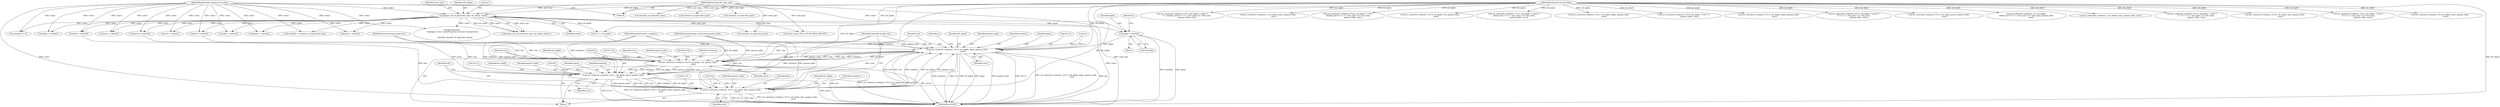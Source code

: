 digraph "1_Android_9d4853418ab2f754c2b63e091c29c5529b8b86ca_14@pointer" {
"1000672" [label="(Call,alpha = colors[4])"];
"1000132" [label="(Call,image_size_of_type(color_type, bit_depth, colors))"];
"1000122" [label="(MethodParameterIn,int color_type)"];
"1000123" [label="(MethodParameterIn,int bit_depth)"];
"1000126" [label="(MethodParameterIn,unsigned int *colors)"];
"1000724" [label="(Call,set_value(row, rowbytes, 4*x+3, bit_depth, alpha, gamma_table,\n                     conv))"];
"1000688" [label="(Call,set_value(row, rowbytes, 4*x+0, bit_depth, red, gamma_table,\n                     conv))"];
"1000700" [label="(Call,set_value(row, rowbytes, 4*x+1, bit_depth, green, gamma_table,\n                     conv))"];
"1000712" [label="(Call,set_value(row, rowbytes, 4*x+2, bit_depth, blue, gamma_table,\n                     conv))"];
"1000711" [label="(Identifier,conv)"];
"1000723" [label="(Identifier,conv)"];
"1000453" [label="(Call,set_value(row, rowbytes, 4*x+3, bit_depth, /* alpha */\n                  Y + ((depth_max-Y) * x * 2 + size_max) / (2 * size_max),\n                  gamma_table, conv))"];
"1000699" [label="(Identifier,conv)"];
"1000715" [label="(Call,4*x+2)"];
"1000672" [label="(Call,alpha = colors[4])"];
"1000120" [label="(MethodParameterIn,size_t rowbytes)"];
"1000526" [label="(Call,set_value(row, rowbytes, x, bit_depth, luma, gamma_table,\n                     conv))"];
"1000680" [label="(Identifier,x)"];
"1000686" [label="(Identifier,x)"];
"1000131" [label="(Call,image_size_of_type(color_type, bit_depth, colors)-1)"];
"1000691" [label="(Call,4*x+0)"];
"1000383" [label="(Call,set_value(row, rowbytes, 4*x+0, bit_depth, /* red */\n ((depth_max-Y) * x * 2 + size_max) / (2 * size_max),\n                  gamma_table, conv))"];
"1000505" [label="(Call,channels_of_type(color_type))"];
"1000713" [label="(Identifier,row)"];
"1000586" [label="(Call,red = colors[1])"];
"1000734" [label="(Identifier,gamma_table)"];
"1000134" [label="(Identifier,bit_depth)"];
"1000122" [label="(MethodParameterIn,int color_type)"];
"1000702" [label="(Identifier,rowbytes)"];
"1000712" [label="(Call,set_value(row, rowbytes, 4*x+2, bit_depth, blue, gamma_table,\n                     conv))"];
"1000688" [label="(Call,set_value(row, rowbytes, 4*x+0, bit_depth, red, gamma_table,\n                     conv))"];
"1000703" [label="(Call,4*x+1)"];
"1000614" [label="(Call,set_value(row, rowbytes, 3*x+0, bit_depth, red, gamma_table,\n                     conv))"];
"1000726" [label="(Identifier,rowbytes)"];
"1000751" [label="(Call,channels_of_type(color_type))"];
"1000502" [label="(Call,channels_of_type(color_type))"];
"1000125" [label="(MethodParameterIn,double conv)"];
"1000666" [label="(Call,blue = colors[3])"];
"1000136" [label="(Literal,1)"];
"1000498" [label="(Call,colors[0] == channels_of_type(color_type))"];
"1000311" [label="(Call,set_value(row, rowbytes, 3*x+1, bit_depth, /* green */\n (depth_max * x * 2 + size_max) / (2 * size_max),\n                  gamma_table, conv))"];
"1000716" [label="(Call,4*x)"];
"1000708" [label="(Identifier,bit_depth)"];
"1000687" [label="(Block,)"];
"1000259" [label="(Call,set_value(row, rowbytes, 2*x+1, bit_depth, alpha, gamma_table,\n                  conv))"];
"1000697" [label="(Identifier,red)"];
"1000674" [label="(Call,colors[4])"];
"1000733" [label="(Identifier,alpha)"];
"1000126" [label="(MethodParameterIn,unsigned int *colors)"];
"1000710" [label="(Identifier,gamma_table)"];
"1000132" [label="(Call,image_size_of_type(color_type, bit_depth, colors))"];
"1000488" [label="(Call,color_type & PNG_COLOR_MASK_PALETTE)"];
"1000690" [label="(Identifier,rowbytes)"];
"1000299" [label="(Call,set_value(row, rowbytes, 3*x+0, bit_depth, /* red */ Y,\n                     gamma_table, conv))"];
"1000696" [label="(Identifier,bit_depth)"];
"1000722" [label="(Identifier,gamma_table)"];
"1000692" [label="(Call,4*x)"];
"1000570" [label="(Call,set_value(row, rowbytes, 2*x+1, bit_depth, alpha, gamma_table,\n                     conv))"];
"1000133" [label="(Identifier,color_type)"];
"1000141" [label="(Call,1U << bit_depth)"];
"1000511" [label="(Call,luma = colors[1])"];
"1000407" [label="(Call,set_value(row, rowbytes, 4*x+1, bit_depth, /* green */\n (Y * x * 2 + size_max) / (2 * size_max),\n                  gamma_table, conv))"];
"1000701" [label="(Identifier,row)"];
"1000724" [label="(Call,set_value(row, rowbytes, 4*x+3, bit_depth, alpha, gamma_table,\n                     conv))"];
"1000704" [label="(Call,4*x)"];
"1000626" [label="(Call,set_value(row, rowbytes, 3*x+1, bit_depth, green, gamma_table,\n                     conv))"];
"1000721" [label="(Identifier,blue)"];
"1000239" [label="(Call,set_value(row, rowbytes, 2*x, bit_depth,\n (depth_max * x * 2 + size_max) / (2 * size_max), gamma_table,\n                  conv))"];
"1000725" [label="(Identifier,row)"];
"1000660" [label="(Call,green = colors[2])"];
"1000673" [label="(Identifier,alpha)"];
"1000203" [label="(Call,set_value(row, rowbytes, x, bit_depth, luma, gamma_table, conv))"];
"1000689" [label="(Identifier,row)"];
"1000720" [label="(Identifier,bit_depth)"];
"1000429" [label="(Call,set_value(row, rowbytes, 4*x+2, bit_depth, /* blue */\n                  Y - (Y * x * 2 + size_max) / (2 * size_max),\n                  gamma_table, conv))"];
"1000709" [label="(Identifier,green)"];
"1000146" [label="(Call,colors[0] == 0)"];
"1000700" [label="(Call,set_value(row, rowbytes, 4*x+1, bit_depth, green, gamma_table,\n                     conv))"];
"1000638" [label="(Call,set_value(row, rowbytes, 3*x+2, bit_depth, blue, gamma_table,\n                     conv))"];
"1000727" [label="(Call,4*x+3)"];
"1000652" [label="(Block,)"];
"1000654" [label="(Call,red = colors[1])"];
"1000333" [label="(Call,set_value(row, rowbytes, 3*x+2, bit_depth, /* blue */\n (Y * x * 2 + size_max) / (2 * size_max),\n                  gamma_table, conv))"];
"1000560" [label="(Call,set_value(row, rowbytes, 2*x, bit_depth, luma, gamma_table,\n                     conv))"];
"1000714" [label="(Identifier,rowbytes)"];
"1000119" [label="(MethodParameterIn,png_bytep row)"];
"1000124" [label="(MethodParameterIn,png_const_bytep gamma_table)"];
"1000135" [label="(Identifier,colors)"];
"1000123" [label="(MethodParameterIn,int bit_depth)"];
"1000152" [label="(Call,channels_of_type(color_type))"];
"1000728" [label="(Call,4*x)"];
"1000735" [label="(Identifier,conv)"];
"1000698" [label="(Identifier,gamma_table)"];
"1000598" [label="(Call,blue = colors[3])"];
"1000544" [label="(Call,alpha = colors[2])"];
"1000592" [label="(Call,green = colors[2])"];
"1000745" [label="(Call,fprintf(stderr,\n \"makepng: --color: count(%u) does not match channels(%u)\n\",\n\n          colors[0], channels_of_type(color_type)))"];
"1000538" [label="(Call,luma = colors[1])"];
"1000732" [label="(Identifier,bit_depth)"];
"1000755" [label="(MethodReturn,RET)"];
"1000672" -> "1000652"  [label="AST: "];
"1000672" -> "1000674"  [label="CFG: "];
"1000673" -> "1000672"  [label="AST: "];
"1000674" -> "1000672"  [label="AST: "];
"1000680" -> "1000672"  [label="CFG: "];
"1000672" -> "1000755"  [label="DDG: colors[4]"];
"1000672" -> "1000755"  [label="DDG: alpha"];
"1000132" -> "1000672"  [label="DDG: colors"];
"1000126" -> "1000672"  [label="DDG: colors"];
"1000672" -> "1000724"  [label="DDG: alpha"];
"1000132" -> "1000131"  [label="AST: "];
"1000132" -> "1000135"  [label="CFG: "];
"1000133" -> "1000132"  [label="AST: "];
"1000134" -> "1000132"  [label="AST: "];
"1000135" -> "1000132"  [label="AST: "];
"1000136" -> "1000132"  [label="CFG: "];
"1000132" -> "1000755"  [label="DDG: colors"];
"1000132" -> "1000131"  [label="DDG: color_type"];
"1000132" -> "1000131"  [label="DDG: bit_depth"];
"1000132" -> "1000131"  [label="DDG: colors"];
"1000122" -> "1000132"  [label="DDG: color_type"];
"1000123" -> "1000132"  [label="DDG: bit_depth"];
"1000126" -> "1000132"  [label="DDG: colors"];
"1000132" -> "1000141"  [label="DDG: bit_depth"];
"1000132" -> "1000146"  [label="DDG: colors"];
"1000132" -> "1000152"  [label="DDG: color_type"];
"1000132" -> "1000488"  [label="DDG: color_type"];
"1000132" -> "1000498"  [label="DDG: colors"];
"1000132" -> "1000511"  [label="DDG: colors"];
"1000132" -> "1000538"  [label="DDG: colors"];
"1000132" -> "1000544"  [label="DDG: colors"];
"1000132" -> "1000586"  [label="DDG: colors"];
"1000132" -> "1000592"  [label="DDG: colors"];
"1000132" -> "1000598"  [label="DDG: colors"];
"1000132" -> "1000654"  [label="DDG: colors"];
"1000132" -> "1000660"  [label="DDG: colors"];
"1000132" -> "1000666"  [label="DDG: colors"];
"1000132" -> "1000745"  [label="DDG: colors"];
"1000122" -> "1000118"  [label="AST: "];
"1000122" -> "1000755"  [label="DDG: color_type"];
"1000122" -> "1000152"  [label="DDG: color_type"];
"1000122" -> "1000488"  [label="DDG: color_type"];
"1000122" -> "1000502"  [label="DDG: color_type"];
"1000122" -> "1000505"  [label="DDG: color_type"];
"1000122" -> "1000751"  [label="DDG: color_type"];
"1000123" -> "1000118"  [label="AST: "];
"1000123" -> "1000755"  [label="DDG: bit_depth"];
"1000123" -> "1000141"  [label="DDG: bit_depth"];
"1000123" -> "1000203"  [label="DDG: bit_depth"];
"1000123" -> "1000239"  [label="DDG: bit_depth"];
"1000123" -> "1000259"  [label="DDG: bit_depth"];
"1000123" -> "1000299"  [label="DDG: bit_depth"];
"1000123" -> "1000311"  [label="DDG: bit_depth"];
"1000123" -> "1000333"  [label="DDG: bit_depth"];
"1000123" -> "1000383"  [label="DDG: bit_depth"];
"1000123" -> "1000407"  [label="DDG: bit_depth"];
"1000123" -> "1000429"  [label="DDG: bit_depth"];
"1000123" -> "1000453"  [label="DDG: bit_depth"];
"1000123" -> "1000526"  [label="DDG: bit_depth"];
"1000123" -> "1000560"  [label="DDG: bit_depth"];
"1000123" -> "1000570"  [label="DDG: bit_depth"];
"1000123" -> "1000614"  [label="DDG: bit_depth"];
"1000123" -> "1000626"  [label="DDG: bit_depth"];
"1000123" -> "1000638"  [label="DDG: bit_depth"];
"1000123" -> "1000688"  [label="DDG: bit_depth"];
"1000123" -> "1000700"  [label="DDG: bit_depth"];
"1000123" -> "1000712"  [label="DDG: bit_depth"];
"1000123" -> "1000724"  [label="DDG: bit_depth"];
"1000126" -> "1000118"  [label="AST: "];
"1000126" -> "1000755"  [label="DDG: colors"];
"1000126" -> "1000146"  [label="DDG: colors"];
"1000126" -> "1000498"  [label="DDG: colors"];
"1000126" -> "1000511"  [label="DDG: colors"];
"1000126" -> "1000538"  [label="DDG: colors"];
"1000126" -> "1000544"  [label="DDG: colors"];
"1000126" -> "1000586"  [label="DDG: colors"];
"1000126" -> "1000592"  [label="DDG: colors"];
"1000126" -> "1000598"  [label="DDG: colors"];
"1000126" -> "1000654"  [label="DDG: colors"];
"1000126" -> "1000660"  [label="DDG: colors"];
"1000126" -> "1000666"  [label="DDG: colors"];
"1000126" -> "1000745"  [label="DDG: colors"];
"1000724" -> "1000687"  [label="AST: "];
"1000724" -> "1000735"  [label="CFG: "];
"1000725" -> "1000724"  [label="AST: "];
"1000726" -> "1000724"  [label="AST: "];
"1000727" -> "1000724"  [label="AST: "];
"1000732" -> "1000724"  [label="AST: "];
"1000733" -> "1000724"  [label="AST: "];
"1000734" -> "1000724"  [label="AST: "];
"1000735" -> "1000724"  [label="AST: "];
"1000686" -> "1000724"  [label="CFG: "];
"1000724" -> "1000755"  [label="DDG: set_value(row, rowbytes, 4*x+3, bit_depth, alpha, gamma_table,\n                     conv)"];
"1000724" -> "1000755"  [label="DDG: conv"];
"1000724" -> "1000755"  [label="DDG: gamma_table"];
"1000724" -> "1000755"  [label="DDG: 4*x+3"];
"1000724" -> "1000755"  [label="DDG: row"];
"1000724" -> "1000755"  [label="DDG: rowbytes"];
"1000724" -> "1000755"  [label="DDG: bit_depth"];
"1000724" -> "1000755"  [label="DDG: alpha"];
"1000724" -> "1000688"  [label="DDG: row"];
"1000724" -> "1000688"  [label="DDG: rowbytes"];
"1000724" -> "1000688"  [label="DDG: bit_depth"];
"1000724" -> "1000688"  [label="DDG: gamma_table"];
"1000724" -> "1000688"  [label="DDG: conv"];
"1000712" -> "1000724"  [label="DDG: row"];
"1000712" -> "1000724"  [label="DDG: rowbytes"];
"1000712" -> "1000724"  [label="DDG: bit_depth"];
"1000712" -> "1000724"  [label="DDG: gamma_table"];
"1000712" -> "1000724"  [label="DDG: conv"];
"1000119" -> "1000724"  [label="DDG: row"];
"1000120" -> "1000724"  [label="DDG: rowbytes"];
"1000728" -> "1000724"  [label="DDG: 4"];
"1000728" -> "1000724"  [label="DDG: x"];
"1000124" -> "1000724"  [label="DDG: gamma_table"];
"1000125" -> "1000724"  [label="DDG: conv"];
"1000688" -> "1000687"  [label="AST: "];
"1000688" -> "1000699"  [label="CFG: "];
"1000689" -> "1000688"  [label="AST: "];
"1000690" -> "1000688"  [label="AST: "];
"1000691" -> "1000688"  [label="AST: "];
"1000696" -> "1000688"  [label="AST: "];
"1000697" -> "1000688"  [label="AST: "];
"1000698" -> "1000688"  [label="AST: "];
"1000699" -> "1000688"  [label="AST: "];
"1000701" -> "1000688"  [label="CFG: "];
"1000688" -> "1000755"  [label="DDG: red"];
"1000688" -> "1000755"  [label="DDG: set_value(row, rowbytes, 4*x+0, bit_depth, red, gamma_table,\n                     conv)"];
"1000688" -> "1000755"  [label="DDG: 4*x+0"];
"1000119" -> "1000688"  [label="DDG: row"];
"1000120" -> "1000688"  [label="DDG: rowbytes"];
"1000692" -> "1000688"  [label="DDG: 4"];
"1000692" -> "1000688"  [label="DDG: x"];
"1000141" -> "1000688"  [label="DDG: bit_depth"];
"1000654" -> "1000688"  [label="DDG: red"];
"1000124" -> "1000688"  [label="DDG: gamma_table"];
"1000125" -> "1000688"  [label="DDG: conv"];
"1000688" -> "1000700"  [label="DDG: row"];
"1000688" -> "1000700"  [label="DDG: rowbytes"];
"1000688" -> "1000700"  [label="DDG: bit_depth"];
"1000688" -> "1000700"  [label="DDG: gamma_table"];
"1000688" -> "1000700"  [label="DDG: conv"];
"1000700" -> "1000687"  [label="AST: "];
"1000700" -> "1000711"  [label="CFG: "];
"1000701" -> "1000700"  [label="AST: "];
"1000702" -> "1000700"  [label="AST: "];
"1000703" -> "1000700"  [label="AST: "];
"1000708" -> "1000700"  [label="AST: "];
"1000709" -> "1000700"  [label="AST: "];
"1000710" -> "1000700"  [label="AST: "];
"1000711" -> "1000700"  [label="AST: "];
"1000713" -> "1000700"  [label="CFG: "];
"1000700" -> "1000755"  [label="DDG: set_value(row, rowbytes, 4*x+1, bit_depth, green, gamma_table,\n                     conv)"];
"1000700" -> "1000755"  [label="DDG: green"];
"1000700" -> "1000755"  [label="DDG: 4*x+1"];
"1000119" -> "1000700"  [label="DDG: row"];
"1000120" -> "1000700"  [label="DDG: rowbytes"];
"1000704" -> "1000700"  [label="DDG: 4"];
"1000704" -> "1000700"  [label="DDG: x"];
"1000660" -> "1000700"  [label="DDG: green"];
"1000124" -> "1000700"  [label="DDG: gamma_table"];
"1000125" -> "1000700"  [label="DDG: conv"];
"1000700" -> "1000712"  [label="DDG: row"];
"1000700" -> "1000712"  [label="DDG: rowbytes"];
"1000700" -> "1000712"  [label="DDG: bit_depth"];
"1000700" -> "1000712"  [label="DDG: gamma_table"];
"1000700" -> "1000712"  [label="DDG: conv"];
"1000712" -> "1000687"  [label="AST: "];
"1000712" -> "1000723"  [label="CFG: "];
"1000713" -> "1000712"  [label="AST: "];
"1000714" -> "1000712"  [label="AST: "];
"1000715" -> "1000712"  [label="AST: "];
"1000720" -> "1000712"  [label="AST: "];
"1000721" -> "1000712"  [label="AST: "];
"1000722" -> "1000712"  [label="AST: "];
"1000723" -> "1000712"  [label="AST: "];
"1000725" -> "1000712"  [label="CFG: "];
"1000712" -> "1000755"  [label="DDG: set_value(row, rowbytes, 4*x+2, bit_depth, blue, gamma_table,\n                     conv)"];
"1000712" -> "1000755"  [label="DDG: 4*x+2"];
"1000712" -> "1000755"  [label="DDG: blue"];
"1000119" -> "1000712"  [label="DDG: row"];
"1000120" -> "1000712"  [label="DDG: rowbytes"];
"1000716" -> "1000712"  [label="DDG: 4"];
"1000716" -> "1000712"  [label="DDG: x"];
"1000666" -> "1000712"  [label="DDG: blue"];
"1000124" -> "1000712"  [label="DDG: gamma_table"];
"1000125" -> "1000712"  [label="DDG: conv"];
}
